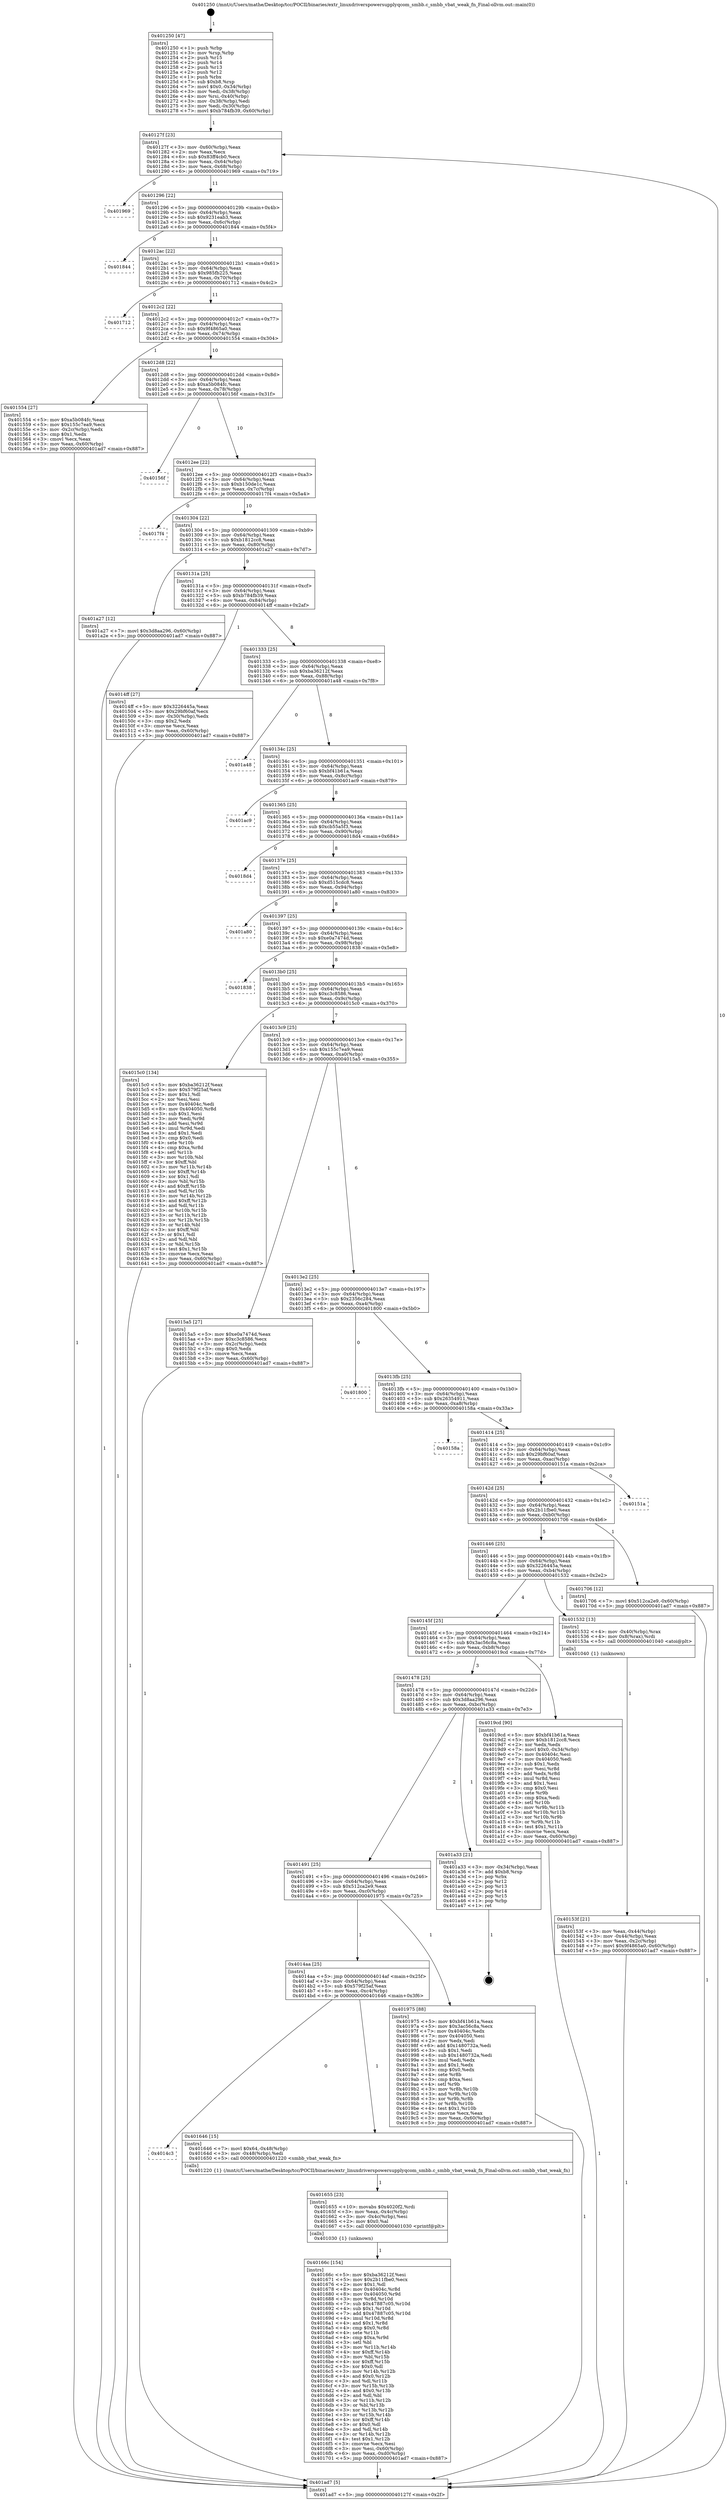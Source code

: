digraph "0x401250" {
  label = "0x401250 (/mnt/c/Users/mathe/Desktop/tcc/POCII/binaries/extr_linuxdriverspowersupplyqcom_smbb.c_smbb_vbat_weak_fn_Final-ollvm.out::main(0))"
  labelloc = "t"
  node[shape=record]

  Entry [label="",width=0.3,height=0.3,shape=circle,fillcolor=black,style=filled]
  "0x40127f" [label="{
     0x40127f [23]\l
     | [instrs]\l
     &nbsp;&nbsp;0x40127f \<+3\>: mov -0x60(%rbp),%eax\l
     &nbsp;&nbsp;0x401282 \<+2\>: mov %eax,%ecx\l
     &nbsp;&nbsp;0x401284 \<+6\>: sub $0x83ff4cb0,%ecx\l
     &nbsp;&nbsp;0x40128a \<+3\>: mov %eax,-0x64(%rbp)\l
     &nbsp;&nbsp;0x40128d \<+3\>: mov %ecx,-0x68(%rbp)\l
     &nbsp;&nbsp;0x401290 \<+6\>: je 0000000000401969 \<main+0x719\>\l
  }"]
  "0x401969" [label="{
     0x401969\l
  }", style=dashed]
  "0x401296" [label="{
     0x401296 [22]\l
     | [instrs]\l
     &nbsp;&nbsp;0x401296 \<+5\>: jmp 000000000040129b \<main+0x4b\>\l
     &nbsp;&nbsp;0x40129b \<+3\>: mov -0x64(%rbp),%eax\l
     &nbsp;&nbsp;0x40129e \<+5\>: sub $0x9231eab3,%eax\l
     &nbsp;&nbsp;0x4012a3 \<+3\>: mov %eax,-0x6c(%rbp)\l
     &nbsp;&nbsp;0x4012a6 \<+6\>: je 0000000000401844 \<main+0x5f4\>\l
  }"]
  Exit [label="",width=0.3,height=0.3,shape=circle,fillcolor=black,style=filled,peripheries=2]
  "0x401844" [label="{
     0x401844\l
  }", style=dashed]
  "0x4012ac" [label="{
     0x4012ac [22]\l
     | [instrs]\l
     &nbsp;&nbsp;0x4012ac \<+5\>: jmp 00000000004012b1 \<main+0x61\>\l
     &nbsp;&nbsp;0x4012b1 \<+3\>: mov -0x64(%rbp),%eax\l
     &nbsp;&nbsp;0x4012b4 \<+5\>: sub $0x985fb225,%eax\l
     &nbsp;&nbsp;0x4012b9 \<+3\>: mov %eax,-0x70(%rbp)\l
     &nbsp;&nbsp;0x4012bc \<+6\>: je 0000000000401712 \<main+0x4c2\>\l
  }"]
  "0x40166c" [label="{
     0x40166c [154]\l
     | [instrs]\l
     &nbsp;&nbsp;0x40166c \<+5\>: mov $0xba36212f,%esi\l
     &nbsp;&nbsp;0x401671 \<+5\>: mov $0x2b11fbe0,%ecx\l
     &nbsp;&nbsp;0x401676 \<+2\>: mov $0x1,%dl\l
     &nbsp;&nbsp;0x401678 \<+8\>: mov 0x40404c,%r8d\l
     &nbsp;&nbsp;0x401680 \<+8\>: mov 0x404050,%r9d\l
     &nbsp;&nbsp;0x401688 \<+3\>: mov %r8d,%r10d\l
     &nbsp;&nbsp;0x40168b \<+7\>: sub $0x47887c05,%r10d\l
     &nbsp;&nbsp;0x401692 \<+4\>: sub $0x1,%r10d\l
     &nbsp;&nbsp;0x401696 \<+7\>: add $0x47887c05,%r10d\l
     &nbsp;&nbsp;0x40169d \<+4\>: imul %r10d,%r8d\l
     &nbsp;&nbsp;0x4016a1 \<+4\>: and $0x1,%r8d\l
     &nbsp;&nbsp;0x4016a5 \<+4\>: cmp $0x0,%r8d\l
     &nbsp;&nbsp;0x4016a9 \<+4\>: sete %r11b\l
     &nbsp;&nbsp;0x4016ad \<+4\>: cmp $0xa,%r9d\l
     &nbsp;&nbsp;0x4016b1 \<+3\>: setl %bl\l
     &nbsp;&nbsp;0x4016b4 \<+3\>: mov %r11b,%r14b\l
     &nbsp;&nbsp;0x4016b7 \<+4\>: xor $0xff,%r14b\l
     &nbsp;&nbsp;0x4016bb \<+3\>: mov %bl,%r15b\l
     &nbsp;&nbsp;0x4016be \<+4\>: xor $0xff,%r15b\l
     &nbsp;&nbsp;0x4016c2 \<+3\>: xor $0x0,%dl\l
     &nbsp;&nbsp;0x4016c5 \<+3\>: mov %r14b,%r12b\l
     &nbsp;&nbsp;0x4016c8 \<+4\>: and $0x0,%r12b\l
     &nbsp;&nbsp;0x4016cc \<+3\>: and %dl,%r11b\l
     &nbsp;&nbsp;0x4016cf \<+3\>: mov %r15b,%r13b\l
     &nbsp;&nbsp;0x4016d2 \<+4\>: and $0x0,%r13b\l
     &nbsp;&nbsp;0x4016d6 \<+2\>: and %dl,%bl\l
     &nbsp;&nbsp;0x4016d8 \<+3\>: or %r11b,%r12b\l
     &nbsp;&nbsp;0x4016db \<+3\>: or %bl,%r13b\l
     &nbsp;&nbsp;0x4016de \<+3\>: xor %r13b,%r12b\l
     &nbsp;&nbsp;0x4016e1 \<+3\>: or %r15b,%r14b\l
     &nbsp;&nbsp;0x4016e4 \<+4\>: xor $0xff,%r14b\l
     &nbsp;&nbsp;0x4016e8 \<+3\>: or $0x0,%dl\l
     &nbsp;&nbsp;0x4016eb \<+3\>: and %dl,%r14b\l
     &nbsp;&nbsp;0x4016ee \<+3\>: or %r14b,%r12b\l
     &nbsp;&nbsp;0x4016f1 \<+4\>: test $0x1,%r12b\l
     &nbsp;&nbsp;0x4016f5 \<+3\>: cmovne %ecx,%esi\l
     &nbsp;&nbsp;0x4016f8 \<+3\>: mov %esi,-0x60(%rbp)\l
     &nbsp;&nbsp;0x4016fb \<+6\>: mov %eax,-0xd0(%rbp)\l
     &nbsp;&nbsp;0x401701 \<+5\>: jmp 0000000000401ad7 \<main+0x887\>\l
  }"]
  "0x401712" [label="{
     0x401712\l
  }", style=dashed]
  "0x4012c2" [label="{
     0x4012c2 [22]\l
     | [instrs]\l
     &nbsp;&nbsp;0x4012c2 \<+5\>: jmp 00000000004012c7 \<main+0x77\>\l
     &nbsp;&nbsp;0x4012c7 \<+3\>: mov -0x64(%rbp),%eax\l
     &nbsp;&nbsp;0x4012ca \<+5\>: sub $0x9f4865a0,%eax\l
     &nbsp;&nbsp;0x4012cf \<+3\>: mov %eax,-0x74(%rbp)\l
     &nbsp;&nbsp;0x4012d2 \<+6\>: je 0000000000401554 \<main+0x304\>\l
  }"]
  "0x401655" [label="{
     0x401655 [23]\l
     | [instrs]\l
     &nbsp;&nbsp;0x401655 \<+10\>: movabs $0x4020f2,%rdi\l
     &nbsp;&nbsp;0x40165f \<+3\>: mov %eax,-0x4c(%rbp)\l
     &nbsp;&nbsp;0x401662 \<+3\>: mov -0x4c(%rbp),%esi\l
     &nbsp;&nbsp;0x401665 \<+2\>: mov $0x0,%al\l
     &nbsp;&nbsp;0x401667 \<+5\>: call 0000000000401030 \<printf@plt\>\l
     | [calls]\l
     &nbsp;&nbsp;0x401030 \{1\} (unknown)\l
  }"]
  "0x401554" [label="{
     0x401554 [27]\l
     | [instrs]\l
     &nbsp;&nbsp;0x401554 \<+5\>: mov $0xa5b084fc,%eax\l
     &nbsp;&nbsp;0x401559 \<+5\>: mov $0x155c7ea9,%ecx\l
     &nbsp;&nbsp;0x40155e \<+3\>: mov -0x2c(%rbp),%edx\l
     &nbsp;&nbsp;0x401561 \<+3\>: cmp $0x1,%edx\l
     &nbsp;&nbsp;0x401564 \<+3\>: cmovl %ecx,%eax\l
     &nbsp;&nbsp;0x401567 \<+3\>: mov %eax,-0x60(%rbp)\l
     &nbsp;&nbsp;0x40156a \<+5\>: jmp 0000000000401ad7 \<main+0x887\>\l
  }"]
  "0x4012d8" [label="{
     0x4012d8 [22]\l
     | [instrs]\l
     &nbsp;&nbsp;0x4012d8 \<+5\>: jmp 00000000004012dd \<main+0x8d\>\l
     &nbsp;&nbsp;0x4012dd \<+3\>: mov -0x64(%rbp),%eax\l
     &nbsp;&nbsp;0x4012e0 \<+5\>: sub $0xa5b084fc,%eax\l
     &nbsp;&nbsp;0x4012e5 \<+3\>: mov %eax,-0x78(%rbp)\l
     &nbsp;&nbsp;0x4012e8 \<+6\>: je 000000000040156f \<main+0x31f\>\l
  }"]
  "0x4014c3" [label="{
     0x4014c3\l
  }", style=dashed]
  "0x40156f" [label="{
     0x40156f\l
  }", style=dashed]
  "0x4012ee" [label="{
     0x4012ee [22]\l
     | [instrs]\l
     &nbsp;&nbsp;0x4012ee \<+5\>: jmp 00000000004012f3 \<main+0xa3\>\l
     &nbsp;&nbsp;0x4012f3 \<+3\>: mov -0x64(%rbp),%eax\l
     &nbsp;&nbsp;0x4012f6 \<+5\>: sub $0xb150de1c,%eax\l
     &nbsp;&nbsp;0x4012fb \<+3\>: mov %eax,-0x7c(%rbp)\l
     &nbsp;&nbsp;0x4012fe \<+6\>: je 00000000004017f4 \<main+0x5a4\>\l
  }"]
  "0x401646" [label="{
     0x401646 [15]\l
     | [instrs]\l
     &nbsp;&nbsp;0x401646 \<+7\>: movl $0x64,-0x48(%rbp)\l
     &nbsp;&nbsp;0x40164d \<+3\>: mov -0x48(%rbp),%edi\l
     &nbsp;&nbsp;0x401650 \<+5\>: call 0000000000401220 \<smbb_vbat_weak_fn\>\l
     | [calls]\l
     &nbsp;&nbsp;0x401220 \{1\} (/mnt/c/Users/mathe/Desktop/tcc/POCII/binaries/extr_linuxdriverspowersupplyqcom_smbb.c_smbb_vbat_weak_fn_Final-ollvm.out::smbb_vbat_weak_fn)\l
  }"]
  "0x4017f4" [label="{
     0x4017f4\l
  }", style=dashed]
  "0x401304" [label="{
     0x401304 [22]\l
     | [instrs]\l
     &nbsp;&nbsp;0x401304 \<+5\>: jmp 0000000000401309 \<main+0xb9\>\l
     &nbsp;&nbsp;0x401309 \<+3\>: mov -0x64(%rbp),%eax\l
     &nbsp;&nbsp;0x40130c \<+5\>: sub $0xb1812cc8,%eax\l
     &nbsp;&nbsp;0x401311 \<+3\>: mov %eax,-0x80(%rbp)\l
     &nbsp;&nbsp;0x401314 \<+6\>: je 0000000000401a27 \<main+0x7d7\>\l
  }"]
  "0x4014aa" [label="{
     0x4014aa [25]\l
     | [instrs]\l
     &nbsp;&nbsp;0x4014aa \<+5\>: jmp 00000000004014af \<main+0x25f\>\l
     &nbsp;&nbsp;0x4014af \<+3\>: mov -0x64(%rbp),%eax\l
     &nbsp;&nbsp;0x4014b2 \<+5\>: sub $0x579f25af,%eax\l
     &nbsp;&nbsp;0x4014b7 \<+6\>: mov %eax,-0xc4(%rbp)\l
     &nbsp;&nbsp;0x4014bd \<+6\>: je 0000000000401646 \<main+0x3f6\>\l
  }"]
  "0x401a27" [label="{
     0x401a27 [12]\l
     | [instrs]\l
     &nbsp;&nbsp;0x401a27 \<+7\>: movl $0x3d8aa296,-0x60(%rbp)\l
     &nbsp;&nbsp;0x401a2e \<+5\>: jmp 0000000000401ad7 \<main+0x887\>\l
  }"]
  "0x40131a" [label="{
     0x40131a [25]\l
     | [instrs]\l
     &nbsp;&nbsp;0x40131a \<+5\>: jmp 000000000040131f \<main+0xcf\>\l
     &nbsp;&nbsp;0x40131f \<+3\>: mov -0x64(%rbp),%eax\l
     &nbsp;&nbsp;0x401322 \<+5\>: sub $0xb784fb39,%eax\l
     &nbsp;&nbsp;0x401327 \<+6\>: mov %eax,-0x84(%rbp)\l
     &nbsp;&nbsp;0x40132d \<+6\>: je 00000000004014ff \<main+0x2af\>\l
  }"]
  "0x401975" [label="{
     0x401975 [88]\l
     | [instrs]\l
     &nbsp;&nbsp;0x401975 \<+5\>: mov $0xbf41b61a,%eax\l
     &nbsp;&nbsp;0x40197a \<+5\>: mov $0x3ac56c8a,%ecx\l
     &nbsp;&nbsp;0x40197f \<+7\>: mov 0x40404c,%edx\l
     &nbsp;&nbsp;0x401986 \<+7\>: mov 0x404050,%esi\l
     &nbsp;&nbsp;0x40198d \<+2\>: mov %edx,%edi\l
     &nbsp;&nbsp;0x40198f \<+6\>: add $0x1480732a,%edi\l
     &nbsp;&nbsp;0x401995 \<+3\>: sub $0x1,%edi\l
     &nbsp;&nbsp;0x401998 \<+6\>: sub $0x1480732a,%edi\l
     &nbsp;&nbsp;0x40199e \<+3\>: imul %edi,%edx\l
     &nbsp;&nbsp;0x4019a1 \<+3\>: and $0x1,%edx\l
     &nbsp;&nbsp;0x4019a4 \<+3\>: cmp $0x0,%edx\l
     &nbsp;&nbsp;0x4019a7 \<+4\>: sete %r8b\l
     &nbsp;&nbsp;0x4019ab \<+3\>: cmp $0xa,%esi\l
     &nbsp;&nbsp;0x4019ae \<+4\>: setl %r9b\l
     &nbsp;&nbsp;0x4019b2 \<+3\>: mov %r8b,%r10b\l
     &nbsp;&nbsp;0x4019b5 \<+3\>: and %r9b,%r10b\l
     &nbsp;&nbsp;0x4019b8 \<+3\>: xor %r9b,%r8b\l
     &nbsp;&nbsp;0x4019bb \<+3\>: or %r8b,%r10b\l
     &nbsp;&nbsp;0x4019be \<+4\>: test $0x1,%r10b\l
     &nbsp;&nbsp;0x4019c2 \<+3\>: cmovne %ecx,%eax\l
     &nbsp;&nbsp;0x4019c5 \<+3\>: mov %eax,-0x60(%rbp)\l
     &nbsp;&nbsp;0x4019c8 \<+5\>: jmp 0000000000401ad7 \<main+0x887\>\l
  }"]
  "0x4014ff" [label="{
     0x4014ff [27]\l
     | [instrs]\l
     &nbsp;&nbsp;0x4014ff \<+5\>: mov $0x3226445a,%eax\l
     &nbsp;&nbsp;0x401504 \<+5\>: mov $0x29bf60af,%ecx\l
     &nbsp;&nbsp;0x401509 \<+3\>: mov -0x30(%rbp),%edx\l
     &nbsp;&nbsp;0x40150c \<+3\>: cmp $0x2,%edx\l
     &nbsp;&nbsp;0x40150f \<+3\>: cmovne %ecx,%eax\l
     &nbsp;&nbsp;0x401512 \<+3\>: mov %eax,-0x60(%rbp)\l
     &nbsp;&nbsp;0x401515 \<+5\>: jmp 0000000000401ad7 \<main+0x887\>\l
  }"]
  "0x401333" [label="{
     0x401333 [25]\l
     | [instrs]\l
     &nbsp;&nbsp;0x401333 \<+5\>: jmp 0000000000401338 \<main+0xe8\>\l
     &nbsp;&nbsp;0x401338 \<+3\>: mov -0x64(%rbp),%eax\l
     &nbsp;&nbsp;0x40133b \<+5\>: sub $0xba36212f,%eax\l
     &nbsp;&nbsp;0x401340 \<+6\>: mov %eax,-0x88(%rbp)\l
     &nbsp;&nbsp;0x401346 \<+6\>: je 0000000000401a48 \<main+0x7f8\>\l
  }"]
  "0x401ad7" [label="{
     0x401ad7 [5]\l
     | [instrs]\l
     &nbsp;&nbsp;0x401ad7 \<+5\>: jmp 000000000040127f \<main+0x2f\>\l
  }"]
  "0x401250" [label="{
     0x401250 [47]\l
     | [instrs]\l
     &nbsp;&nbsp;0x401250 \<+1\>: push %rbp\l
     &nbsp;&nbsp;0x401251 \<+3\>: mov %rsp,%rbp\l
     &nbsp;&nbsp;0x401254 \<+2\>: push %r15\l
     &nbsp;&nbsp;0x401256 \<+2\>: push %r14\l
     &nbsp;&nbsp;0x401258 \<+2\>: push %r13\l
     &nbsp;&nbsp;0x40125a \<+2\>: push %r12\l
     &nbsp;&nbsp;0x40125c \<+1\>: push %rbx\l
     &nbsp;&nbsp;0x40125d \<+7\>: sub $0xb8,%rsp\l
     &nbsp;&nbsp;0x401264 \<+7\>: movl $0x0,-0x34(%rbp)\l
     &nbsp;&nbsp;0x40126b \<+3\>: mov %edi,-0x38(%rbp)\l
     &nbsp;&nbsp;0x40126e \<+4\>: mov %rsi,-0x40(%rbp)\l
     &nbsp;&nbsp;0x401272 \<+3\>: mov -0x38(%rbp),%edi\l
     &nbsp;&nbsp;0x401275 \<+3\>: mov %edi,-0x30(%rbp)\l
     &nbsp;&nbsp;0x401278 \<+7\>: movl $0xb784fb39,-0x60(%rbp)\l
  }"]
  "0x401491" [label="{
     0x401491 [25]\l
     | [instrs]\l
     &nbsp;&nbsp;0x401491 \<+5\>: jmp 0000000000401496 \<main+0x246\>\l
     &nbsp;&nbsp;0x401496 \<+3\>: mov -0x64(%rbp),%eax\l
     &nbsp;&nbsp;0x401499 \<+5\>: sub $0x512ca2e9,%eax\l
     &nbsp;&nbsp;0x40149e \<+6\>: mov %eax,-0xc0(%rbp)\l
     &nbsp;&nbsp;0x4014a4 \<+6\>: je 0000000000401975 \<main+0x725\>\l
  }"]
  "0x401a48" [label="{
     0x401a48\l
  }", style=dashed]
  "0x40134c" [label="{
     0x40134c [25]\l
     | [instrs]\l
     &nbsp;&nbsp;0x40134c \<+5\>: jmp 0000000000401351 \<main+0x101\>\l
     &nbsp;&nbsp;0x401351 \<+3\>: mov -0x64(%rbp),%eax\l
     &nbsp;&nbsp;0x401354 \<+5\>: sub $0xbf41b61a,%eax\l
     &nbsp;&nbsp;0x401359 \<+6\>: mov %eax,-0x8c(%rbp)\l
     &nbsp;&nbsp;0x40135f \<+6\>: je 0000000000401ac9 \<main+0x879\>\l
  }"]
  "0x401a33" [label="{
     0x401a33 [21]\l
     | [instrs]\l
     &nbsp;&nbsp;0x401a33 \<+3\>: mov -0x34(%rbp),%eax\l
     &nbsp;&nbsp;0x401a36 \<+7\>: add $0xb8,%rsp\l
     &nbsp;&nbsp;0x401a3d \<+1\>: pop %rbx\l
     &nbsp;&nbsp;0x401a3e \<+2\>: pop %r12\l
     &nbsp;&nbsp;0x401a40 \<+2\>: pop %r13\l
     &nbsp;&nbsp;0x401a42 \<+2\>: pop %r14\l
     &nbsp;&nbsp;0x401a44 \<+2\>: pop %r15\l
     &nbsp;&nbsp;0x401a46 \<+1\>: pop %rbp\l
     &nbsp;&nbsp;0x401a47 \<+1\>: ret\l
  }"]
  "0x401ac9" [label="{
     0x401ac9\l
  }", style=dashed]
  "0x401365" [label="{
     0x401365 [25]\l
     | [instrs]\l
     &nbsp;&nbsp;0x401365 \<+5\>: jmp 000000000040136a \<main+0x11a\>\l
     &nbsp;&nbsp;0x40136a \<+3\>: mov -0x64(%rbp),%eax\l
     &nbsp;&nbsp;0x40136d \<+5\>: sub $0xcb55a5f3,%eax\l
     &nbsp;&nbsp;0x401372 \<+6\>: mov %eax,-0x90(%rbp)\l
     &nbsp;&nbsp;0x401378 \<+6\>: je 00000000004018d4 \<main+0x684\>\l
  }"]
  "0x401478" [label="{
     0x401478 [25]\l
     | [instrs]\l
     &nbsp;&nbsp;0x401478 \<+5\>: jmp 000000000040147d \<main+0x22d\>\l
     &nbsp;&nbsp;0x40147d \<+3\>: mov -0x64(%rbp),%eax\l
     &nbsp;&nbsp;0x401480 \<+5\>: sub $0x3d8aa296,%eax\l
     &nbsp;&nbsp;0x401485 \<+6\>: mov %eax,-0xbc(%rbp)\l
     &nbsp;&nbsp;0x40148b \<+6\>: je 0000000000401a33 \<main+0x7e3\>\l
  }"]
  "0x4018d4" [label="{
     0x4018d4\l
  }", style=dashed]
  "0x40137e" [label="{
     0x40137e [25]\l
     | [instrs]\l
     &nbsp;&nbsp;0x40137e \<+5\>: jmp 0000000000401383 \<main+0x133\>\l
     &nbsp;&nbsp;0x401383 \<+3\>: mov -0x64(%rbp),%eax\l
     &nbsp;&nbsp;0x401386 \<+5\>: sub $0xd515cdc8,%eax\l
     &nbsp;&nbsp;0x40138b \<+6\>: mov %eax,-0x94(%rbp)\l
     &nbsp;&nbsp;0x401391 \<+6\>: je 0000000000401a80 \<main+0x830\>\l
  }"]
  "0x4019cd" [label="{
     0x4019cd [90]\l
     | [instrs]\l
     &nbsp;&nbsp;0x4019cd \<+5\>: mov $0xbf41b61a,%eax\l
     &nbsp;&nbsp;0x4019d2 \<+5\>: mov $0xb1812cc8,%ecx\l
     &nbsp;&nbsp;0x4019d7 \<+2\>: xor %edx,%edx\l
     &nbsp;&nbsp;0x4019d9 \<+7\>: movl $0x0,-0x34(%rbp)\l
     &nbsp;&nbsp;0x4019e0 \<+7\>: mov 0x40404c,%esi\l
     &nbsp;&nbsp;0x4019e7 \<+7\>: mov 0x404050,%edi\l
     &nbsp;&nbsp;0x4019ee \<+3\>: sub $0x1,%edx\l
     &nbsp;&nbsp;0x4019f1 \<+3\>: mov %esi,%r8d\l
     &nbsp;&nbsp;0x4019f4 \<+3\>: add %edx,%r8d\l
     &nbsp;&nbsp;0x4019f7 \<+4\>: imul %r8d,%esi\l
     &nbsp;&nbsp;0x4019fb \<+3\>: and $0x1,%esi\l
     &nbsp;&nbsp;0x4019fe \<+3\>: cmp $0x0,%esi\l
     &nbsp;&nbsp;0x401a01 \<+4\>: sete %r9b\l
     &nbsp;&nbsp;0x401a05 \<+3\>: cmp $0xa,%edi\l
     &nbsp;&nbsp;0x401a08 \<+4\>: setl %r10b\l
     &nbsp;&nbsp;0x401a0c \<+3\>: mov %r9b,%r11b\l
     &nbsp;&nbsp;0x401a0f \<+3\>: and %r10b,%r11b\l
     &nbsp;&nbsp;0x401a12 \<+3\>: xor %r10b,%r9b\l
     &nbsp;&nbsp;0x401a15 \<+3\>: or %r9b,%r11b\l
     &nbsp;&nbsp;0x401a18 \<+4\>: test $0x1,%r11b\l
     &nbsp;&nbsp;0x401a1c \<+3\>: cmovne %ecx,%eax\l
     &nbsp;&nbsp;0x401a1f \<+3\>: mov %eax,-0x60(%rbp)\l
     &nbsp;&nbsp;0x401a22 \<+5\>: jmp 0000000000401ad7 \<main+0x887\>\l
  }"]
  "0x401a80" [label="{
     0x401a80\l
  }", style=dashed]
  "0x401397" [label="{
     0x401397 [25]\l
     | [instrs]\l
     &nbsp;&nbsp;0x401397 \<+5\>: jmp 000000000040139c \<main+0x14c\>\l
     &nbsp;&nbsp;0x40139c \<+3\>: mov -0x64(%rbp),%eax\l
     &nbsp;&nbsp;0x40139f \<+5\>: sub $0xe0a7474d,%eax\l
     &nbsp;&nbsp;0x4013a4 \<+6\>: mov %eax,-0x98(%rbp)\l
     &nbsp;&nbsp;0x4013aa \<+6\>: je 0000000000401838 \<main+0x5e8\>\l
  }"]
  "0x40153f" [label="{
     0x40153f [21]\l
     | [instrs]\l
     &nbsp;&nbsp;0x40153f \<+3\>: mov %eax,-0x44(%rbp)\l
     &nbsp;&nbsp;0x401542 \<+3\>: mov -0x44(%rbp),%eax\l
     &nbsp;&nbsp;0x401545 \<+3\>: mov %eax,-0x2c(%rbp)\l
     &nbsp;&nbsp;0x401548 \<+7\>: movl $0x9f4865a0,-0x60(%rbp)\l
     &nbsp;&nbsp;0x40154f \<+5\>: jmp 0000000000401ad7 \<main+0x887\>\l
  }"]
  "0x401838" [label="{
     0x401838\l
  }", style=dashed]
  "0x4013b0" [label="{
     0x4013b0 [25]\l
     | [instrs]\l
     &nbsp;&nbsp;0x4013b0 \<+5\>: jmp 00000000004013b5 \<main+0x165\>\l
     &nbsp;&nbsp;0x4013b5 \<+3\>: mov -0x64(%rbp),%eax\l
     &nbsp;&nbsp;0x4013b8 \<+5\>: sub $0xc3c8586,%eax\l
     &nbsp;&nbsp;0x4013bd \<+6\>: mov %eax,-0x9c(%rbp)\l
     &nbsp;&nbsp;0x4013c3 \<+6\>: je 00000000004015c0 \<main+0x370\>\l
  }"]
  "0x40145f" [label="{
     0x40145f [25]\l
     | [instrs]\l
     &nbsp;&nbsp;0x40145f \<+5\>: jmp 0000000000401464 \<main+0x214\>\l
     &nbsp;&nbsp;0x401464 \<+3\>: mov -0x64(%rbp),%eax\l
     &nbsp;&nbsp;0x401467 \<+5\>: sub $0x3ac56c8a,%eax\l
     &nbsp;&nbsp;0x40146c \<+6\>: mov %eax,-0xb8(%rbp)\l
     &nbsp;&nbsp;0x401472 \<+6\>: je 00000000004019cd \<main+0x77d\>\l
  }"]
  "0x4015c0" [label="{
     0x4015c0 [134]\l
     | [instrs]\l
     &nbsp;&nbsp;0x4015c0 \<+5\>: mov $0xba36212f,%eax\l
     &nbsp;&nbsp;0x4015c5 \<+5\>: mov $0x579f25af,%ecx\l
     &nbsp;&nbsp;0x4015ca \<+2\>: mov $0x1,%dl\l
     &nbsp;&nbsp;0x4015cc \<+2\>: xor %esi,%esi\l
     &nbsp;&nbsp;0x4015ce \<+7\>: mov 0x40404c,%edi\l
     &nbsp;&nbsp;0x4015d5 \<+8\>: mov 0x404050,%r8d\l
     &nbsp;&nbsp;0x4015dd \<+3\>: sub $0x1,%esi\l
     &nbsp;&nbsp;0x4015e0 \<+3\>: mov %edi,%r9d\l
     &nbsp;&nbsp;0x4015e3 \<+3\>: add %esi,%r9d\l
     &nbsp;&nbsp;0x4015e6 \<+4\>: imul %r9d,%edi\l
     &nbsp;&nbsp;0x4015ea \<+3\>: and $0x1,%edi\l
     &nbsp;&nbsp;0x4015ed \<+3\>: cmp $0x0,%edi\l
     &nbsp;&nbsp;0x4015f0 \<+4\>: sete %r10b\l
     &nbsp;&nbsp;0x4015f4 \<+4\>: cmp $0xa,%r8d\l
     &nbsp;&nbsp;0x4015f8 \<+4\>: setl %r11b\l
     &nbsp;&nbsp;0x4015fc \<+3\>: mov %r10b,%bl\l
     &nbsp;&nbsp;0x4015ff \<+3\>: xor $0xff,%bl\l
     &nbsp;&nbsp;0x401602 \<+3\>: mov %r11b,%r14b\l
     &nbsp;&nbsp;0x401605 \<+4\>: xor $0xff,%r14b\l
     &nbsp;&nbsp;0x401609 \<+3\>: xor $0x1,%dl\l
     &nbsp;&nbsp;0x40160c \<+3\>: mov %bl,%r15b\l
     &nbsp;&nbsp;0x40160f \<+4\>: and $0xff,%r15b\l
     &nbsp;&nbsp;0x401613 \<+3\>: and %dl,%r10b\l
     &nbsp;&nbsp;0x401616 \<+3\>: mov %r14b,%r12b\l
     &nbsp;&nbsp;0x401619 \<+4\>: and $0xff,%r12b\l
     &nbsp;&nbsp;0x40161d \<+3\>: and %dl,%r11b\l
     &nbsp;&nbsp;0x401620 \<+3\>: or %r10b,%r15b\l
     &nbsp;&nbsp;0x401623 \<+3\>: or %r11b,%r12b\l
     &nbsp;&nbsp;0x401626 \<+3\>: xor %r12b,%r15b\l
     &nbsp;&nbsp;0x401629 \<+3\>: or %r14b,%bl\l
     &nbsp;&nbsp;0x40162c \<+3\>: xor $0xff,%bl\l
     &nbsp;&nbsp;0x40162f \<+3\>: or $0x1,%dl\l
     &nbsp;&nbsp;0x401632 \<+2\>: and %dl,%bl\l
     &nbsp;&nbsp;0x401634 \<+3\>: or %bl,%r15b\l
     &nbsp;&nbsp;0x401637 \<+4\>: test $0x1,%r15b\l
     &nbsp;&nbsp;0x40163b \<+3\>: cmovne %ecx,%eax\l
     &nbsp;&nbsp;0x40163e \<+3\>: mov %eax,-0x60(%rbp)\l
     &nbsp;&nbsp;0x401641 \<+5\>: jmp 0000000000401ad7 \<main+0x887\>\l
  }"]
  "0x4013c9" [label="{
     0x4013c9 [25]\l
     | [instrs]\l
     &nbsp;&nbsp;0x4013c9 \<+5\>: jmp 00000000004013ce \<main+0x17e\>\l
     &nbsp;&nbsp;0x4013ce \<+3\>: mov -0x64(%rbp),%eax\l
     &nbsp;&nbsp;0x4013d1 \<+5\>: sub $0x155c7ea9,%eax\l
     &nbsp;&nbsp;0x4013d6 \<+6\>: mov %eax,-0xa0(%rbp)\l
     &nbsp;&nbsp;0x4013dc \<+6\>: je 00000000004015a5 \<main+0x355\>\l
  }"]
  "0x401532" [label="{
     0x401532 [13]\l
     | [instrs]\l
     &nbsp;&nbsp;0x401532 \<+4\>: mov -0x40(%rbp),%rax\l
     &nbsp;&nbsp;0x401536 \<+4\>: mov 0x8(%rax),%rdi\l
     &nbsp;&nbsp;0x40153a \<+5\>: call 0000000000401040 \<atoi@plt\>\l
     | [calls]\l
     &nbsp;&nbsp;0x401040 \{1\} (unknown)\l
  }"]
  "0x4015a5" [label="{
     0x4015a5 [27]\l
     | [instrs]\l
     &nbsp;&nbsp;0x4015a5 \<+5\>: mov $0xe0a7474d,%eax\l
     &nbsp;&nbsp;0x4015aa \<+5\>: mov $0xc3c8586,%ecx\l
     &nbsp;&nbsp;0x4015af \<+3\>: mov -0x2c(%rbp),%edx\l
     &nbsp;&nbsp;0x4015b2 \<+3\>: cmp $0x0,%edx\l
     &nbsp;&nbsp;0x4015b5 \<+3\>: cmove %ecx,%eax\l
     &nbsp;&nbsp;0x4015b8 \<+3\>: mov %eax,-0x60(%rbp)\l
     &nbsp;&nbsp;0x4015bb \<+5\>: jmp 0000000000401ad7 \<main+0x887\>\l
  }"]
  "0x4013e2" [label="{
     0x4013e2 [25]\l
     | [instrs]\l
     &nbsp;&nbsp;0x4013e2 \<+5\>: jmp 00000000004013e7 \<main+0x197\>\l
     &nbsp;&nbsp;0x4013e7 \<+3\>: mov -0x64(%rbp),%eax\l
     &nbsp;&nbsp;0x4013ea \<+5\>: sub $0x2356c284,%eax\l
     &nbsp;&nbsp;0x4013ef \<+6\>: mov %eax,-0xa4(%rbp)\l
     &nbsp;&nbsp;0x4013f5 \<+6\>: je 0000000000401800 \<main+0x5b0\>\l
  }"]
  "0x401446" [label="{
     0x401446 [25]\l
     | [instrs]\l
     &nbsp;&nbsp;0x401446 \<+5\>: jmp 000000000040144b \<main+0x1fb\>\l
     &nbsp;&nbsp;0x40144b \<+3\>: mov -0x64(%rbp),%eax\l
     &nbsp;&nbsp;0x40144e \<+5\>: sub $0x3226445a,%eax\l
     &nbsp;&nbsp;0x401453 \<+6\>: mov %eax,-0xb4(%rbp)\l
     &nbsp;&nbsp;0x401459 \<+6\>: je 0000000000401532 \<main+0x2e2\>\l
  }"]
  "0x401800" [label="{
     0x401800\l
  }", style=dashed]
  "0x4013fb" [label="{
     0x4013fb [25]\l
     | [instrs]\l
     &nbsp;&nbsp;0x4013fb \<+5\>: jmp 0000000000401400 \<main+0x1b0\>\l
     &nbsp;&nbsp;0x401400 \<+3\>: mov -0x64(%rbp),%eax\l
     &nbsp;&nbsp;0x401403 \<+5\>: sub $0x26354911,%eax\l
     &nbsp;&nbsp;0x401408 \<+6\>: mov %eax,-0xa8(%rbp)\l
     &nbsp;&nbsp;0x40140e \<+6\>: je 000000000040158a \<main+0x33a\>\l
  }"]
  "0x401706" [label="{
     0x401706 [12]\l
     | [instrs]\l
     &nbsp;&nbsp;0x401706 \<+7\>: movl $0x512ca2e9,-0x60(%rbp)\l
     &nbsp;&nbsp;0x40170d \<+5\>: jmp 0000000000401ad7 \<main+0x887\>\l
  }"]
  "0x40158a" [label="{
     0x40158a\l
  }", style=dashed]
  "0x401414" [label="{
     0x401414 [25]\l
     | [instrs]\l
     &nbsp;&nbsp;0x401414 \<+5\>: jmp 0000000000401419 \<main+0x1c9\>\l
     &nbsp;&nbsp;0x401419 \<+3\>: mov -0x64(%rbp),%eax\l
     &nbsp;&nbsp;0x40141c \<+5\>: sub $0x29bf60af,%eax\l
     &nbsp;&nbsp;0x401421 \<+6\>: mov %eax,-0xac(%rbp)\l
     &nbsp;&nbsp;0x401427 \<+6\>: je 000000000040151a \<main+0x2ca\>\l
  }"]
  "0x40142d" [label="{
     0x40142d [25]\l
     | [instrs]\l
     &nbsp;&nbsp;0x40142d \<+5\>: jmp 0000000000401432 \<main+0x1e2\>\l
     &nbsp;&nbsp;0x401432 \<+3\>: mov -0x64(%rbp),%eax\l
     &nbsp;&nbsp;0x401435 \<+5\>: sub $0x2b11fbe0,%eax\l
     &nbsp;&nbsp;0x40143a \<+6\>: mov %eax,-0xb0(%rbp)\l
     &nbsp;&nbsp;0x401440 \<+6\>: je 0000000000401706 \<main+0x4b6\>\l
  }"]
  "0x40151a" [label="{
     0x40151a\l
  }", style=dashed]
  Entry -> "0x401250" [label=" 1"]
  "0x40127f" -> "0x401969" [label=" 0"]
  "0x40127f" -> "0x401296" [label=" 11"]
  "0x401a33" -> Exit [label=" 1"]
  "0x401296" -> "0x401844" [label=" 0"]
  "0x401296" -> "0x4012ac" [label=" 11"]
  "0x401a27" -> "0x401ad7" [label=" 1"]
  "0x4012ac" -> "0x401712" [label=" 0"]
  "0x4012ac" -> "0x4012c2" [label=" 11"]
  "0x4019cd" -> "0x401ad7" [label=" 1"]
  "0x4012c2" -> "0x401554" [label=" 1"]
  "0x4012c2" -> "0x4012d8" [label=" 10"]
  "0x401975" -> "0x401ad7" [label=" 1"]
  "0x4012d8" -> "0x40156f" [label=" 0"]
  "0x4012d8" -> "0x4012ee" [label=" 10"]
  "0x401706" -> "0x401ad7" [label=" 1"]
  "0x4012ee" -> "0x4017f4" [label=" 0"]
  "0x4012ee" -> "0x401304" [label=" 10"]
  "0x40166c" -> "0x401ad7" [label=" 1"]
  "0x401304" -> "0x401a27" [label=" 1"]
  "0x401304" -> "0x40131a" [label=" 9"]
  "0x401646" -> "0x401655" [label=" 1"]
  "0x40131a" -> "0x4014ff" [label=" 1"]
  "0x40131a" -> "0x401333" [label=" 8"]
  "0x4014ff" -> "0x401ad7" [label=" 1"]
  "0x401250" -> "0x40127f" [label=" 1"]
  "0x401ad7" -> "0x40127f" [label=" 10"]
  "0x4014aa" -> "0x4014c3" [label=" 0"]
  "0x401333" -> "0x401a48" [label=" 0"]
  "0x401333" -> "0x40134c" [label=" 8"]
  "0x401655" -> "0x40166c" [label=" 1"]
  "0x40134c" -> "0x401ac9" [label=" 0"]
  "0x40134c" -> "0x401365" [label=" 8"]
  "0x401491" -> "0x4014aa" [label=" 1"]
  "0x401365" -> "0x4018d4" [label=" 0"]
  "0x401365" -> "0x40137e" [label=" 8"]
  "0x4014aa" -> "0x401646" [label=" 1"]
  "0x40137e" -> "0x401a80" [label=" 0"]
  "0x40137e" -> "0x401397" [label=" 8"]
  "0x401478" -> "0x401491" [label=" 2"]
  "0x401397" -> "0x401838" [label=" 0"]
  "0x401397" -> "0x4013b0" [label=" 8"]
  "0x401491" -> "0x401975" [label=" 1"]
  "0x4013b0" -> "0x4015c0" [label=" 1"]
  "0x4013b0" -> "0x4013c9" [label=" 7"]
  "0x40145f" -> "0x401478" [label=" 3"]
  "0x4013c9" -> "0x4015a5" [label=" 1"]
  "0x4013c9" -> "0x4013e2" [label=" 6"]
  "0x40145f" -> "0x4019cd" [label=" 1"]
  "0x4013e2" -> "0x401800" [label=" 0"]
  "0x4013e2" -> "0x4013fb" [label=" 6"]
  "0x4015c0" -> "0x401ad7" [label=" 1"]
  "0x4013fb" -> "0x40158a" [label=" 0"]
  "0x4013fb" -> "0x401414" [label=" 6"]
  "0x4015a5" -> "0x401ad7" [label=" 1"]
  "0x401414" -> "0x40151a" [label=" 0"]
  "0x401414" -> "0x40142d" [label=" 6"]
  "0x401554" -> "0x401ad7" [label=" 1"]
  "0x40142d" -> "0x401706" [label=" 1"]
  "0x40142d" -> "0x401446" [label=" 5"]
  "0x401478" -> "0x401a33" [label=" 1"]
  "0x401446" -> "0x401532" [label=" 1"]
  "0x401446" -> "0x40145f" [label=" 4"]
  "0x401532" -> "0x40153f" [label=" 1"]
  "0x40153f" -> "0x401ad7" [label=" 1"]
}
